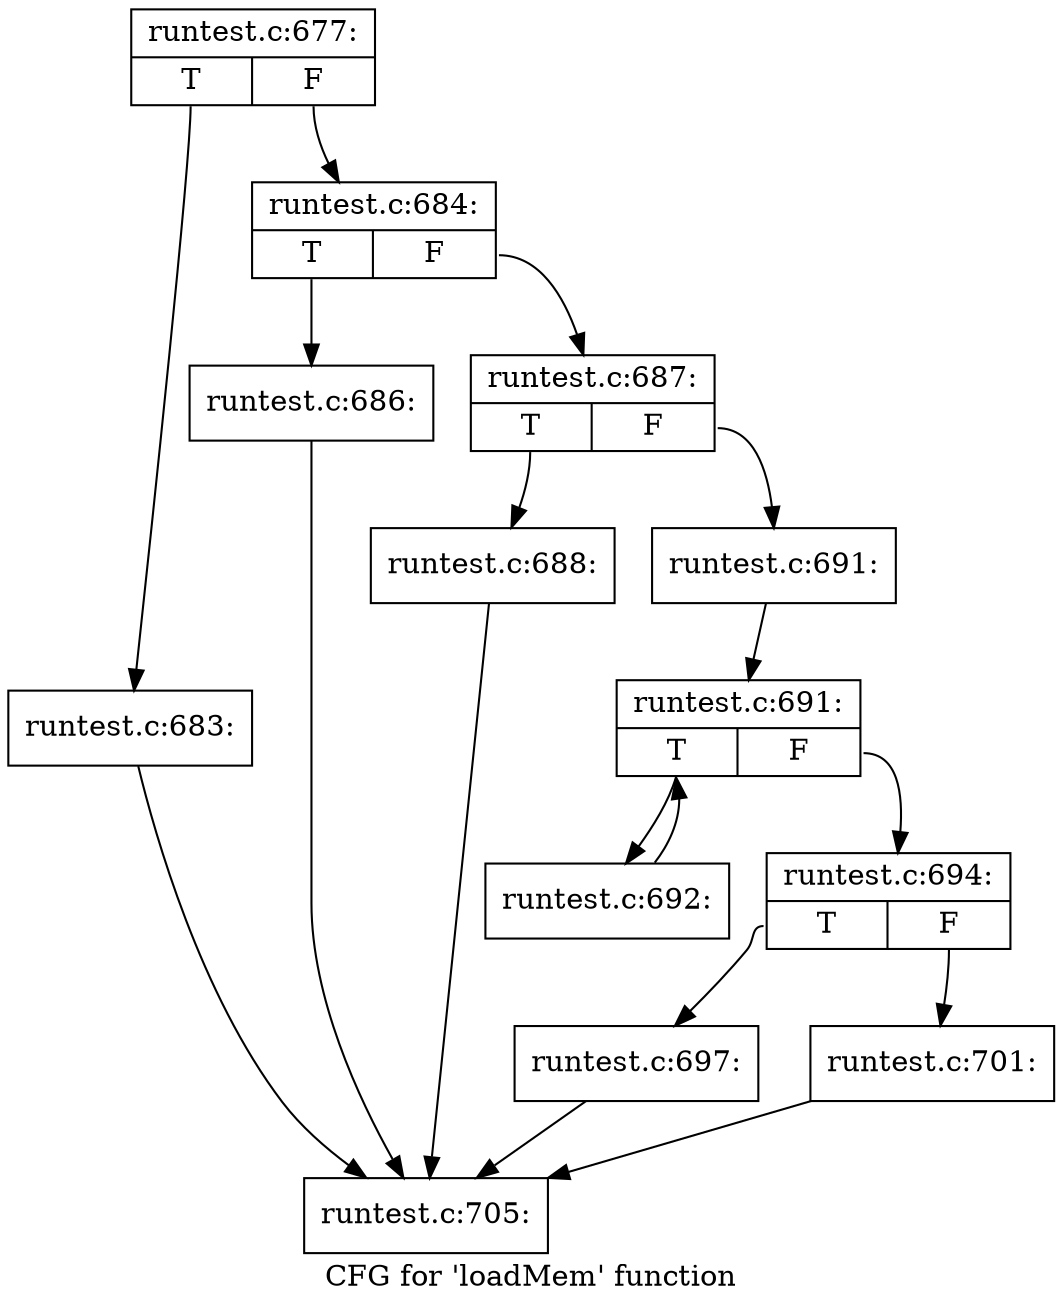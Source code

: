 digraph "CFG for 'loadMem' function" {
	label="CFG for 'loadMem' function";

	Node0x416adf0 [shape=record,label="{runtest.c:677:|{<s0>T|<s1>F}}"];
	Node0x416adf0:s0 -> Node0x4171e60;
	Node0x416adf0:s1 -> Node0x4171eb0;
	Node0x4171e60 [shape=record,label="{runtest.c:683:}"];
	Node0x4171e60 -> Node0x416b290;
	Node0x4171eb0 [shape=record,label="{runtest.c:684:|{<s0>T|<s1>F}}"];
	Node0x4171eb0:s0 -> Node0x41302a0;
	Node0x4171eb0:s1 -> Node0x41305d0;
	Node0x41302a0 [shape=record,label="{runtest.c:686:}"];
	Node0x41302a0 -> Node0x416b290;
	Node0x41305d0 [shape=record,label="{runtest.c:687:|{<s0>T|<s1>F}}"];
	Node0x41305d0:s0 -> Node0x4130b20;
	Node0x41305d0:s1 -> Node0x4130b70;
	Node0x4130b20 [shape=record,label="{runtest.c:688:}"];
	Node0x4130b20 -> Node0x416b290;
	Node0x4130b70 [shape=record,label="{runtest.c:691:}"];
	Node0x4130b70 -> Node0x4131350;
	Node0x4131350 [shape=record,label="{runtest.c:691:|{<s0>T|<s1>F}}"];
	Node0x4131350:s0 -> Node0x4131df0;
	Node0x4131350:s1 -> Node0x4131530;
	Node0x4131df0 [shape=record,label="{runtest.c:692:}"];
	Node0x4131df0 -> Node0x4131350;
	Node0x4131530 [shape=record,label="{runtest.c:694:|{<s0>T|<s1>F}}"];
	Node0x4131530:s0 -> Node0x4132330;
	Node0x4131530:s1 -> Node0x4132380;
	Node0x4132330 [shape=record,label="{runtest.c:697:}"];
	Node0x4132330 -> Node0x416b290;
	Node0x4132380 [shape=record,label="{runtest.c:701:}"];
	Node0x4132380 -> Node0x416b290;
	Node0x416b290 [shape=record,label="{runtest.c:705:}"];
}

